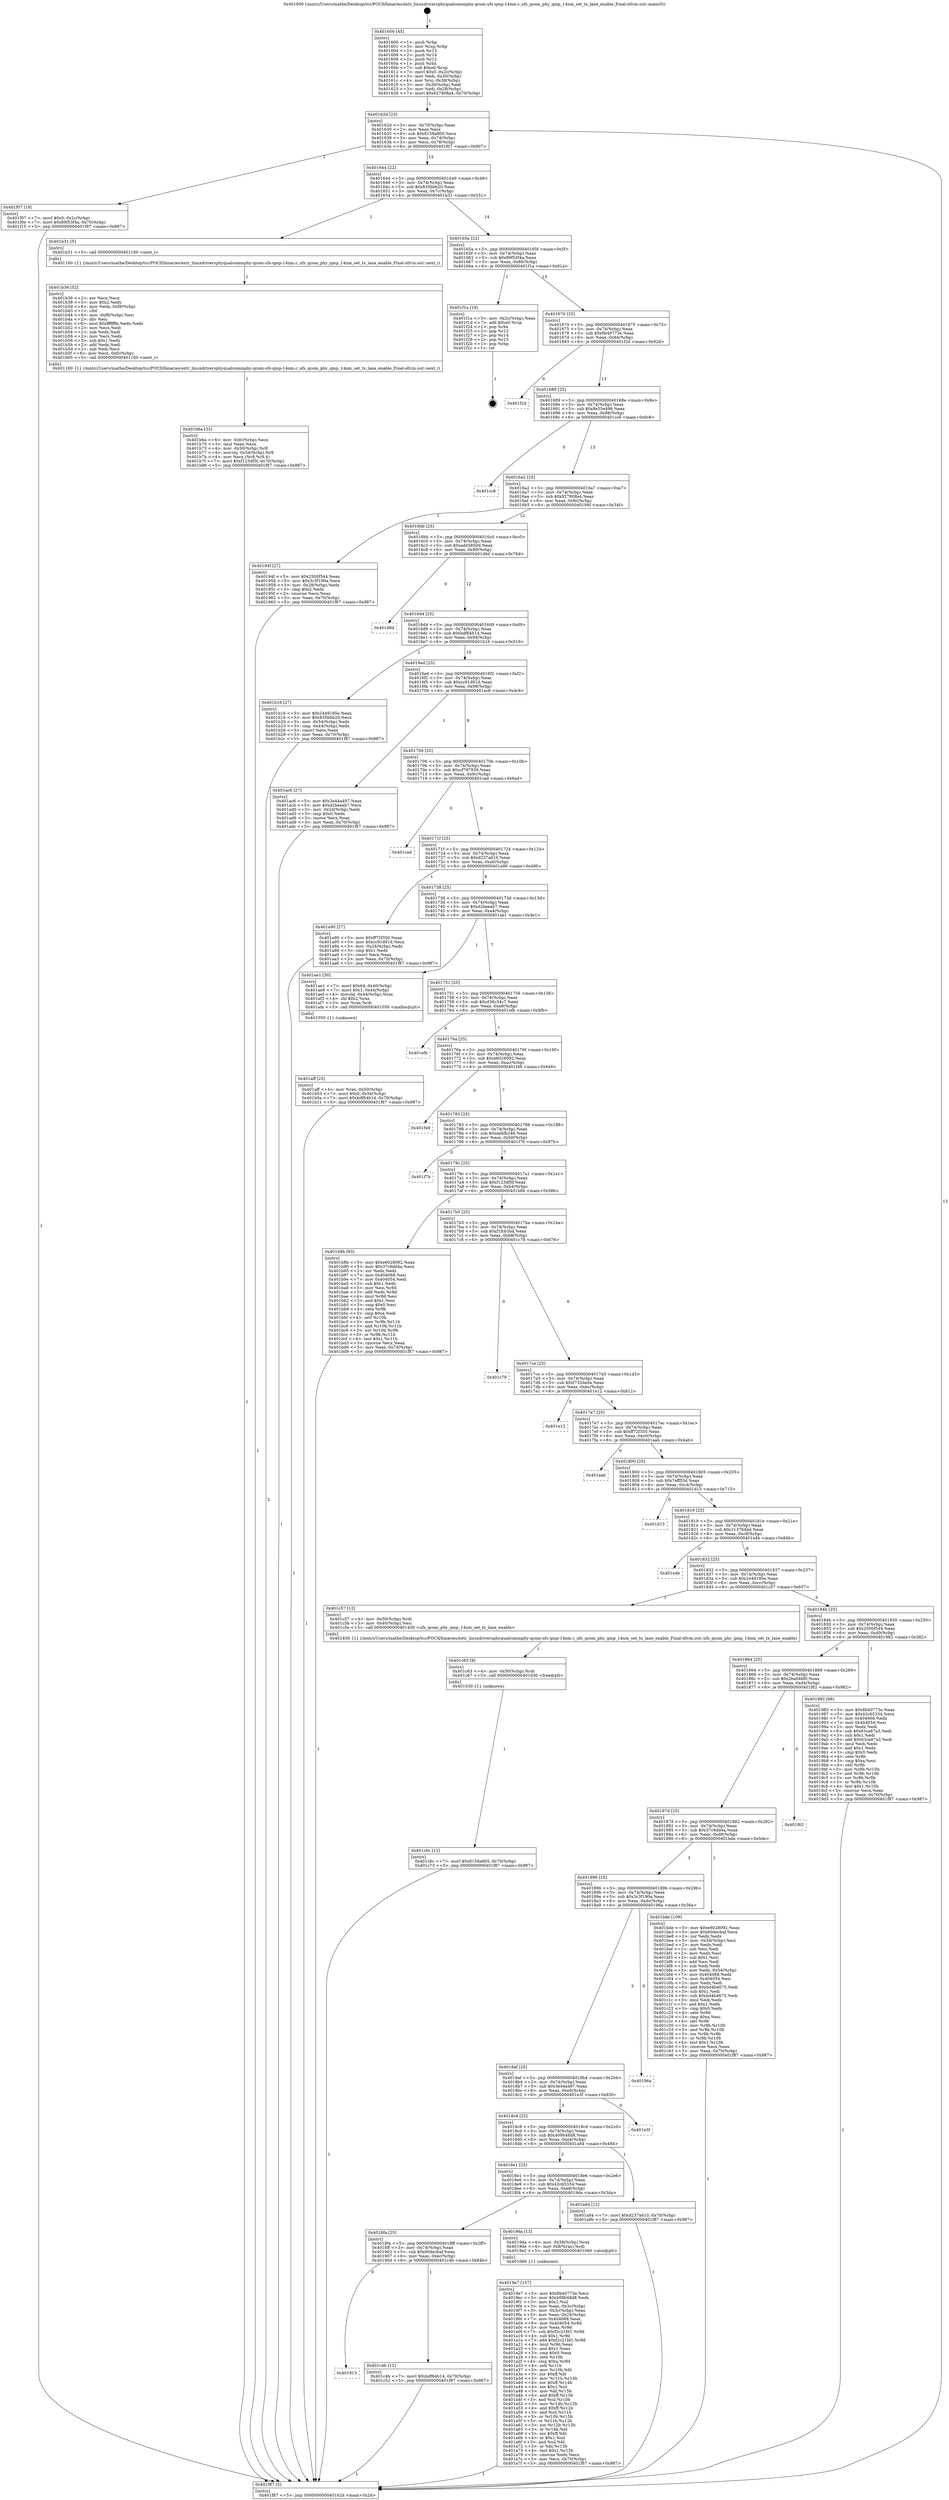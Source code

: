 digraph "0x401600" {
  label = "0x401600 (/mnt/c/Users/mathe/Desktop/tcc/POCII/binaries/extr_linuxdriversphyqualcommphy-qcom-ufs-qmp-14nm.c_ufs_qcom_phy_qmp_14nm_set_tx_lane_enable_Final-ollvm.out::main(0))"
  labelloc = "t"
  node[shape=record]

  Entry [label="",width=0.3,height=0.3,shape=circle,fillcolor=black,style=filled]
  "0x40162d" [label="{
     0x40162d [23]\l
     | [instrs]\l
     &nbsp;&nbsp;0x40162d \<+3\>: mov -0x70(%rbp),%eax\l
     &nbsp;&nbsp;0x401630 \<+2\>: mov %eax,%ecx\l
     &nbsp;&nbsp;0x401632 \<+6\>: sub $0x8158a805,%ecx\l
     &nbsp;&nbsp;0x401638 \<+3\>: mov %eax,-0x74(%rbp)\l
     &nbsp;&nbsp;0x40163b \<+3\>: mov %ecx,-0x78(%rbp)\l
     &nbsp;&nbsp;0x40163e \<+6\>: je 0000000000401f07 \<main+0x907\>\l
  }"]
  "0x401f07" [label="{
     0x401f07 [19]\l
     | [instrs]\l
     &nbsp;&nbsp;0x401f07 \<+7\>: movl $0x0,-0x2c(%rbp)\l
     &nbsp;&nbsp;0x401f0e \<+7\>: movl $0x89f53f4a,-0x70(%rbp)\l
     &nbsp;&nbsp;0x401f15 \<+5\>: jmp 0000000000401f87 \<main+0x987\>\l
  }"]
  "0x401644" [label="{
     0x401644 [22]\l
     | [instrs]\l
     &nbsp;&nbsp;0x401644 \<+5\>: jmp 0000000000401649 \<main+0x49\>\l
     &nbsp;&nbsp;0x401649 \<+3\>: mov -0x74(%rbp),%eax\l
     &nbsp;&nbsp;0x40164c \<+5\>: sub $0x835bbb20,%eax\l
     &nbsp;&nbsp;0x401651 \<+3\>: mov %eax,-0x7c(%rbp)\l
     &nbsp;&nbsp;0x401654 \<+6\>: je 0000000000401b31 \<main+0x531\>\l
  }"]
  Exit [label="",width=0.3,height=0.3,shape=circle,fillcolor=black,style=filled,peripheries=2]
  "0x401b31" [label="{
     0x401b31 [5]\l
     | [instrs]\l
     &nbsp;&nbsp;0x401b31 \<+5\>: call 0000000000401160 \<next_i\>\l
     | [calls]\l
     &nbsp;&nbsp;0x401160 \{1\} (/mnt/c/Users/mathe/Desktop/tcc/POCII/binaries/extr_linuxdriversphyqualcommphy-qcom-ufs-qmp-14nm.c_ufs_qcom_phy_qmp_14nm_set_tx_lane_enable_Final-ollvm.out::next_i)\l
  }"]
  "0x40165a" [label="{
     0x40165a [22]\l
     | [instrs]\l
     &nbsp;&nbsp;0x40165a \<+5\>: jmp 000000000040165f \<main+0x5f\>\l
     &nbsp;&nbsp;0x40165f \<+3\>: mov -0x74(%rbp),%eax\l
     &nbsp;&nbsp;0x401662 \<+5\>: sub $0x89f53f4a,%eax\l
     &nbsp;&nbsp;0x401667 \<+3\>: mov %eax,-0x80(%rbp)\l
     &nbsp;&nbsp;0x40166a \<+6\>: je 0000000000401f1a \<main+0x91a\>\l
  }"]
  "0x401c6c" [label="{
     0x401c6c [12]\l
     | [instrs]\l
     &nbsp;&nbsp;0x401c6c \<+7\>: movl $0x8158a805,-0x70(%rbp)\l
     &nbsp;&nbsp;0x401c73 \<+5\>: jmp 0000000000401f87 \<main+0x987\>\l
  }"]
  "0x401f1a" [label="{
     0x401f1a [19]\l
     | [instrs]\l
     &nbsp;&nbsp;0x401f1a \<+3\>: mov -0x2c(%rbp),%eax\l
     &nbsp;&nbsp;0x401f1d \<+7\>: add $0xe0,%rsp\l
     &nbsp;&nbsp;0x401f24 \<+1\>: pop %rbx\l
     &nbsp;&nbsp;0x401f25 \<+2\>: pop %r12\l
     &nbsp;&nbsp;0x401f27 \<+2\>: pop %r14\l
     &nbsp;&nbsp;0x401f29 \<+2\>: pop %r15\l
     &nbsp;&nbsp;0x401f2b \<+1\>: pop %rbp\l
     &nbsp;&nbsp;0x401f2c \<+1\>: ret\l
  }"]
  "0x401670" [label="{
     0x401670 [25]\l
     | [instrs]\l
     &nbsp;&nbsp;0x401670 \<+5\>: jmp 0000000000401675 \<main+0x75\>\l
     &nbsp;&nbsp;0x401675 \<+3\>: mov -0x74(%rbp),%eax\l
     &nbsp;&nbsp;0x401678 \<+5\>: sub $0x8b40773e,%eax\l
     &nbsp;&nbsp;0x40167d \<+6\>: mov %eax,-0x84(%rbp)\l
     &nbsp;&nbsp;0x401683 \<+6\>: je 0000000000401f2d \<main+0x92d\>\l
  }"]
  "0x401c63" [label="{
     0x401c63 [9]\l
     | [instrs]\l
     &nbsp;&nbsp;0x401c63 \<+4\>: mov -0x50(%rbp),%rdi\l
     &nbsp;&nbsp;0x401c67 \<+5\>: call 0000000000401030 \<free@plt\>\l
     | [calls]\l
     &nbsp;&nbsp;0x401030 \{1\} (unknown)\l
  }"]
  "0x401f2d" [label="{
     0x401f2d\l
  }", style=dashed]
  "0x401689" [label="{
     0x401689 [25]\l
     | [instrs]\l
     &nbsp;&nbsp;0x401689 \<+5\>: jmp 000000000040168e \<main+0x8e\>\l
     &nbsp;&nbsp;0x40168e \<+3\>: mov -0x74(%rbp),%eax\l
     &nbsp;&nbsp;0x401691 \<+5\>: sub $0x8e55e496,%eax\l
     &nbsp;&nbsp;0x401696 \<+6\>: mov %eax,-0x88(%rbp)\l
     &nbsp;&nbsp;0x40169c \<+6\>: je 0000000000401cc8 \<main+0x6c8\>\l
  }"]
  "0x401913" [label="{
     0x401913\l
  }", style=dashed]
  "0x401cc8" [label="{
     0x401cc8\l
  }", style=dashed]
  "0x4016a2" [label="{
     0x4016a2 [25]\l
     | [instrs]\l
     &nbsp;&nbsp;0x4016a2 \<+5\>: jmp 00000000004016a7 \<main+0xa7\>\l
     &nbsp;&nbsp;0x4016a7 \<+3\>: mov -0x74(%rbp),%eax\l
     &nbsp;&nbsp;0x4016aa \<+5\>: sub $0x927808a4,%eax\l
     &nbsp;&nbsp;0x4016af \<+6\>: mov %eax,-0x8c(%rbp)\l
     &nbsp;&nbsp;0x4016b5 \<+6\>: je 000000000040194f \<main+0x34f\>\l
  }"]
  "0x401c4b" [label="{
     0x401c4b [12]\l
     | [instrs]\l
     &nbsp;&nbsp;0x401c4b \<+7\>: movl $0xbdf64b14,-0x70(%rbp)\l
     &nbsp;&nbsp;0x401c52 \<+5\>: jmp 0000000000401f87 \<main+0x987\>\l
  }"]
  "0x40194f" [label="{
     0x40194f [27]\l
     | [instrs]\l
     &nbsp;&nbsp;0x40194f \<+5\>: mov $0x2500f544,%eax\l
     &nbsp;&nbsp;0x401954 \<+5\>: mov $0x3c3f190a,%ecx\l
     &nbsp;&nbsp;0x401959 \<+3\>: mov -0x28(%rbp),%edx\l
     &nbsp;&nbsp;0x40195c \<+3\>: cmp $0x2,%edx\l
     &nbsp;&nbsp;0x40195f \<+3\>: cmovne %ecx,%eax\l
     &nbsp;&nbsp;0x401962 \<+3\>: mov %eax,-0x70(%rbp)\l
     &nbsp;&nbsp;0x401965 \<+5\>: jmp 0000000000401f87 \<main+0x987\>\l
  }"]
  "0x4016bb" [label="{
     0x4016bb [25]\l
     | [instrs]\l
     &nbsp;&nbsp;0x4016bb \<+5\>: jmp 00000000004016c0 \<main+0xc0\>\l
     &nbsp;&nbsp;0x4016c0 \<+3\>: mov -0x74(%rbp),%eax\l
     &nbsp;&nbsp;0x4016c3 \<+5\>: sub $0xad45850d,%eax\l
     &nbsp;&nbsp;0x4016c8 \<+6\>: mov %eax,-0x90(%rbp)\l
     &nbsp;&nbsp;0x4016ce \<+6\>: je 0000000000401d6d \<main+0x76d\>\l
  }"]
  "0x401f87" [label="{
     0x401f87 [5]\l
     | [instrs]\l
     &nbsp;&nbsp;0x401f87 \<+5\>: jmp 000000000040162d \<main+0x2d\>\l
  }"]
  "0x401600" [label="{
     0x401600 [45]\l
     | [instrs]\l
     &nbsp;&nbsp;0x401600 \<+1\>: push %rbp\l
     &nbsp;&nbsp;0x401601 \<+3\>: mov %rsp,%rbp\l
     &nbsp;&nbsp;0x401604 \<+2\>: push %r15\l
     &nbsp;&nbsp;0x401606 \<+2\>: push %r14\l
     &nbsp;&nbsp;0x401608 \<+2\>: push %r12\l
     &nbsp;&nbsp;0x40160a \<+1\>: push %rbx\l
     &nbsp;&nbsp;0x40160b \<+7\>: sub $0xe0,%rsp\l
     &nbsp;&nbsp;0x401612 \<+7\>: movl $0x0,-0x2c(%rbp)\l
     &nbsp;&nbsp;0x401619 \<+3\>: mov %edi,-0x30(%rbp)\l
     &nbsp;&nbsp;0x40161c \<+4\>: mov %rsi,-0x38(%rbp)\l
     &nbsp;&nbsp;0x401620 \<+3\>: mov -0x30(%rbp),%edi\l
     &nbsp;&nbsp;0x401623 \<+3\>: mov %edi,-0x28(%rbp)\l
     &nbsp;&nbsp;0x401626 \<+7\>: movl $0x927808a4,-0x70(%rbp)\l
  }"]
  "0x401b6a" [label="{
     0x401b6a [33]\l
     | [instrs]\l
     &nbsp;&nbsp;0x401b6a \<+6\>: mov -0xfc(%rbp),%ecx\l
     &nbsp;&nbsp;0x401b70 \<+3\>: imul %eax,%ecx\l
     &nbsp;&nbsp;0x401b73 \<+4\>: mov -0x50(%rbp),%r8\l
     &nbsp;&nbsp;0x401b77 \<+4\>: movslq -0x54(%rbp),%r9\l
     &nbsp;&nbsp;0x401b7b \<+4\>: mov %ecx,(%r8,%r9,4)\l
     &nbsp;&nbsp;0x401b7f \<+7\>: movl $0xf123df5f,-0x70(%rbp)\l
     &nbsp;&nbsp;0x401b86 \<+5\>: jmp 0000000000401f87 \<main+0x987\>\l
  }"]
  "0x401d6d" [label="{
     0x401d6d\l
  }", style=dashed]
  "0x4016d4" [label="{
     0x4016d4 [25]\l
     | [instrs]\l
     &nbsp;&nbsp;0x4016d4 \<+5\>: jmp 00000000004016d9 \<main+0xd9\>\l
     &nbsp;&nbsp;0x4016d9 \<+3\>: mov -0x74(%rbp),%eax\l
     &nbsp;&nbsp;0x4016dc \<+5\>: sub $0xbdf64b14,%eax\l
     &nbsp;&nbsp;0x4016e1 \<+6\>: mov %eax,-0x94(%rbp)\l
     &nbsp;&nbsp;0x4016e7 \<+6\>: je 0000000000401b16 \<main+0x516\>\l
  }"]
  "0x401b36" [label="{
     0x401b36 [52]\l
     | [instrs]\l
     &nbsp;&nbsp;0x401b36 \<+2\>: xor %ecx,%ecx\l
     &nbsp;&nbsp;0x401b38 \<+5\>: mov $0x2,%edx\l
     &nbsp;&nbsp;0x401b3d \<+6\>: mov %edx,-0xf8(%rbp)\l
     &nbsp;&nbsp;0x401b43 \<+1\>: cltd\l
     &nbsp;&nbsp;0x401b44 \<+6\>: mov -0xf8(%rbp),%esi\l
     &nbsp;&nbsp;0x401b4a \<+2\>: idiv %esi\l
     &nbsp;&nbsp;0x401b4c \<+6\>: imul $0xfffffffe,%edx,%edx\l
     &nbsp;&nbsp;0x401b52 \<+2\>: mov %ecx,%edi\l
     &nbsp;&nbsp;0x401b54 \<+2\>: sub %edx,%edi\l
     &nbsp;&nbsp;0x401b56 \<+2\>: mov %ecx,%edx\l
     &nbsp;&nbsp;0x401b58 \<+3\>: sub $0x1,%edx\l
     &nbsp;&nbsp;0x401b5b \<+2\>: add %edx,%edi\l
     &nbsp;&nbsp;0x401b5d \<+2\>: sub %edi,%ecx\l
     &nbsp;&nbsp;0x401b5f \<+6\>: mov %ecx,-0xfc(%rbp)\l
     &nbsp;&nbsp;0x401b65 \<+5\>: call 0000000000401160 \<next_i\>\l
     | [calls]\l
     &nbsp;&nbsp;0x401160 \{1\} (/mnt/c/Users/mathe/Desktop/tcc/POCII/binaries/extr_linuxdriversphyqualcommphy-qcom-ufs-qmp-14nm.c_ufs_qcom_phy_qmp_14nm_set_tx_lane_enable_Final-ollvm.out::next_i)\l
  }"]
  "0x401b16" [label="{
     0x401b16 [27]\l
     | [instrs]\l
     &nbsp;&nbsp;0x401b16 \<+5\>: mov $0x2449195e,%eax\l
     &nbsp;&nbsp;0x401b1b \<+5\>: mov $0x835bbb20,%ecx\l
     &nbsp;&nbsp;0x401b20 \<+3\>: mov -0x54(%rbp),%edx\l
     &nbsp;&nbsp;0x401b23 \<+3\>: cmp -0x44(%rbp),%edx\l
     &nbsp;&nbsp;0x401b26 \<+3\>: cmovl %ecx,%eax\l
     &nbsp;&nbsp;0x401b29 \<+3\>: mov %eax,-0x70(%rbp)\l
     &nbsp;&nbsp;0x401b2c \<+5\>: jmp 0000000000401f87 \<main+0x987\>\l
  }"]
  "0x4016ed" [label="{
     0x4016ed [25]\l
     | [instrs]\l
     &nbsp;&nbsp;0x4016ed \<+5\>: jmp 00000000004016f2 \<main+0xf2\>\l
     &nbsp;&nbsp;0x4016f2 \<+3\>: mov -0x74(%rbp),%eax\l
     &nbsp;&nbsp;0x4016f5 \<+5\>: sub $0xcc91d91d,%eax\l
     &nbsp;&nbsp;0x4016fa \<+6\>: mov %eax,-0x98(%rbp)\l
     &nbsp;&nbsp;0x401700 \<+6\>: je 0000000000401ac6 \<main+0x4c6\>\l
  }"]
  "0x401aff" [label="{
     0x401aff [23]\l
     | [instrs]\l
     &nbsp;&nbsp;0x401aff \<+4\>: mov %rax,-0x50(%rbp)\l
     &nbsp;&nbsp;0x401b03 \<+7\>: movl $0x0,-0x54(%rbp)\l
     &nbsp;&nbsp;0x401b0a \<+7\>: movl $0xbdf64b14,-0x70(%rbp)\l
     &nbsp;&nbsp;0x401b11 \<+5\>: jmp 0000000000401f87 \<main+0x987\>\l
  }"]
  "0x401ac6" [label="{
     0x401ac6 [27]\l
     | [instrs]\l
     &nbsp;&nbsp;0x401ac6 \<+5\>: mov $0x3e44a497,%eax\l
     &nbsp;&nbsp;0x401acb \<+5\>: mov $0xd2beeab7,%ecx\l
     &nbsp;&nbsp;0x401ad0 \<+3\>: mov -0x24(%rbp),%edx\l
     &nbsp;&nbsp;0x401ad3 \<+3\>: cmp $0x0,%edx\l
     &nbsp;&nbsp;0x401ad6 \<+3\>: cmove %ecx,%eax\l
     &nbsp;&nbsp;0x401ad9 \<+3\>: mov %eax,-0x70(%rbp)\l
     &nbsp;&nbsp;0x401adc \<+5\>: jmp 0000000000401f87 \<main+0x987\>\l
  }"]
  "0x401706" [label="{
     0x401706 [25]\l
     | [instrs]\l
     &nbsp;&nbsp;0x401706 \<+5\>: jmp 000000000040170b \<main+0x10b\>\l
     &nbsp;&nbsp;0x40170b \<+3\>: mov -0x74(%rbp),%eax\l
     &nbsp;&nbsp;0x40170e \<+5\>: sub $0xcf787930,%eax\l
     &nbsp;&nbsp;0x401713 \<+6\>: mov %eax,-0x9c(%rbp)\l
     &nbsp;&nbsp;0x401719 \<+6\>: je 0000000000401cad \<main+0x6ad\>\l
  }"]
  "0x4019e7" [label="{
     0x4019e7 [157]\l
     | [instrs]\l
     &nbsp;&nbsp;0x4019e7 \<+5\>: mov $0x8b40773e,%ecx\l
     &nbsp;&nbsp;0x4019ec \<+5\>: mov $0x409b48d8,%edx\l
     &nbsp;&nbsp;0x4019f1 \<+3\>: mov $0x1,%sil\l
     &nbsp;&nbsp;0x4019f4 \<+3\>: mov %eax,-0x3c(%rbp)\l
     &nbsp;&nbsp;0x4019f7 \<+3\>: mov -0x3c(%rbp),%eax\l
     &nbsp;&nbsp;0x4019fa \<+3\>: mov %eax,-0x24(%rbp)\l
     &nbsp;&nbsp;0x4019fd \<+7\>: mov 0x404068,%eax\l
     &nbsp;&nbsp;0x401a04 \<+8\>: mov 0x404054,%r8d\l
     &nbsp;&nbsp;0x401a0c \<+3\>: mov %eax,%r9d\l
     &nbsp;&nbsp;0x401a0f \<+7\>: sub $0xf2c21fd1,%r9d\l
     &nbsp;&nbsp;0x401a16 \<+4\>: sub $0x1,%r9d\l
     &nbsp;&nbsp;0x401a1a \<+7\>: add $0xf2c21fd1,%r9d\l
     &nbsp;&nbsp;0x401a21 \<+4\>: imul %r9d,%eax\l
     &nbsp;&nbsp;0x401a25 \<+3\>: and $0x1,%eax\l
     &nbsp;&nbsp;0x401a28 \<+3\>: cmp $0x0,%eax\l
     &nbsp;&nbsp;0x401a2b \<+4\>: sete %r10b\l
     &nbsp;&nbsp;0x401a2f \<+4\>: cmp $0xa,%r8d\l
     &nbsp;&nbsp;0x401a33 \<+4\>: setl %r11b\l
     &nbsp;&nbsp;0x401a37 \<+3\>: mov %r10b,%bl\l
     &nbsp;&nbsp;0x401a3a \<+3\>: xor $0xff,%bl\l
     &nbsp;&nbsp;0x401a3d \<+3\>: mov %r11b,%r14b\l
     &nbsp;&nbsp;0x401a40 \<+4\>: xor $0xff,%r14b\l
     &nbsp;&nbsp;0x401a44 \<+4\>: xor $0x1,%sil\l
     &nbsp;&nbsp;0x401a48 \<+3\>: mov %bl,%r15b\l
     &nbsp;&nbsp;0x401a4b \<+4\>: and $0xff,%r15b\l
     &nbsp;&nbsp;0x401a4f \<+3\>: and %sil,%r10b\l
     &nbsp;&nbsp;0x401a52 \<+3\>: mov %r14b,%r12b\l
     &nbsp;&nbsp;0x401a55 \<+4\>: and $0xff,%r12b\l
     &nbsp;&nbsp;0x401a59 \<+3\>: and %sil,%r11b\l
     &nbsp;&nbsp;0x401a5c \<+3\>: or %r10b,%r15b\l
     &nbsp;&nbsp;0x401a5f \<+3\>: or %r11b,%r12b\l
     &nbsp;&nbsp;0x401a62 \<+3\>: xor %r12b,%r15b\l
     &nbsp;&nbsp;0x401a65 \<+3\>: or %r14b,%bl\l
     &nbsp;&nbsp;0x401a68 \<+3\>: xor $0xff,%bl\l
     &nbsp;&nbsp;0x401a6b \<+4\>: or $0x1,%sil\l
     &nbsp;&nbsp;0x401a6f \<+3\>: and %sil,%bl\l
     &nbsp;&nbsp;0x401a72 \<+3\>: or %bl,%r15b\l
     &nbsp;&nbsp;0x401a75 \<+4\>: test $0x1,%r15b\l
     &nbsp;&nbsp;0x401a79 \<+3\>: cmovne %edx,%ecx\l
     &nbsp;&nbsp;0x401a7c \<+3\>: mov %ecx,-0x70(%rbp)\l
     &nbsp;&nbsp;0x401a7f \<+5\>: jmp 0000000000401f87 \<main+0x987\>\l
  }"]
  "0x401cad" [label="{
     0x401cad\l
  }", style=dashed]
  "0x40171f" [label="{
     0x40171f [25]\l
     | [instrs]\l
     &nbsp;&nbsp;0x40171f \<+5\>: jmp 0000000000401724 \<main+0x124\>\l
     &nbsp;&nbsp;0x401724 \<+3\>: mov -0x74(%rbp),%eax\l
     &nbsp;&nbsp;0x401727 \<+5\>: sub $0xd237a610,%eax\l
     &nbsp;&nbsp;0x40172c \<+6\>: mov %eax,-0xa0(%rbp)\l
     &nbsp;&nbsp;0x401732 \<+6\>: je 0000000000401a90 \<main+0x490\>\l
  }"]
  "0x4018fa" [label="{
     0x4018fa [25]\l
     | [instrs]\l
     &nbsp;&nbsp;0x4018fa \<+5\>: jmp 00000000004018ff \<main+0x2ff\>\l
     &nbsp;&nbsp;0x4018ff \<+3\>: mov -0x74(%rbp),%eax\l
     &nbsp;&nbsp;0x401902 \<+5\>: sub $0x60decbaf,%eax\l
     &nbsp;&nbsp;0x401907 \<+6\>: mov %eax,-0xec(%rbp)\l
     &nbsp;&nbsp;0x40190d \<+6\>: je 0000000000401c4b \<main+0x64b\>\l
  }"]
  "0x401a90" [label="{
     0x401a90 [27]\l
     | [instrs]\l
     &nbsp;&nbsp;0x401a90 \<+5\>: mov $0xff72f350,%eax\l
     &nbsp;&nbsp;0x401a95 \<+5\>: mov $0xcc91d91d,%ecx\l
     &nbsp;&nbsp;0x401a9a \<+3\>: mov -0x24(%rbp),%edx\l
     &nbsp;&nbsp;0x401a9d \<+3\>: cmp $0x1,%edx\l
     &nbsp;&nbsp;0x401aa0 \<+3\>: cmovl %ecx,%eax\l
     &nbsp;&nbsp;0x401aa3 \<+3\>: mov %eax,-0x70(%rbp)\l
     &nbsp;&nbsp;0x401aa6 \<+5\>: jmp 0000000000401f87 \<main+0x987\>\l
  }"]
  "0x401738" [label="{
     0x401738 [25]\l
     | [instrs]\l
     &nbsp;&nbsp;0x401738 \<+5\>: jmp 000000000040173d \<main+0x13d\>\l
     &nbsp;&nbsp;0x40173d \<+3\>: mov -0x74(%rbp),%eax\l
     &nbsp;&nbsp;0x401740 \<+5\>: sub $0xd2beeab7,%eax\l
     &nbsp;&nbsp;0x401745 \<+6\>: mov %eax,-0xa4(%rbp)\l
     &nbsp;&nbsp;0x40174b \<+6\>: je 0000000000401ae1 \<main+0x4e1\>\l
  }"]
  "0x4019da" [label="{
     0x4019da [13]\l
     | [instrs]\l
     &nbsp;&nbsp;0x4019da \<+4\>: mov -0x38(%rbp),%rax\l
     &nbsp;&nbsp;0x4019de \<+4\>: mov 0x8(%rax),%rdi\l
     &nbsp;&nbsp;0x4019e2 \<+5\>: call 0000000000401060 \<atoi@plt\>\l
     | [calls]\l
     &nbsp;&nbsp;0x401060 \{1\} (unknown)\l
  }"]
  "0x401ae1" [label="{
     0x401ae1 [30]\l
     | [instrs]\l
     &nbsp;&nbsp;0x401ae1 \<+7\>: movl $0x64,-0x40(%rbp)\l
     &nbsp;&nbsp;0x401ae8 \<+7\>: movl $0x1,-0x44(%rbp)\l
     &nbsp;&nbsp;0x401aef \<+4\>: movslq -0x44(%rbp),%rax\l
     &nbsp;&nbsp;0x401af3 \<+4\>: shl $0x2,%rax\l
     &nbsp;&nbsp;0x401af7 \<+3\>: mov %rax,%rdi\l
     &nbsp;&nbsp;0x401afa \<+5\>: call 0000000000401050 \<malloc@plt\>\l
     | [calls]\l
     &nbsp;&nbsp;0x401050 \{1\} (unknown)\l
  }"]
  "0x401751" [label="{
     0x401751 [25]\l
     | [instrs]\l
     &nbsp;&nbsp;0x401751 \<+5\>: jmp 0000000000401756 \<main+0x156\>\l
     &nbsp;&nbsp;0x401756 \<+3\>: mov -0x74(%rbp),%eax\l
     &nbsp;&nbsp;0x401759 \<+5\>: sub $0xd36c34c7,%eax\l
     &nbsp;&nbsp;0x40175e \<+6\>: mov %eax,-0xa8(%rbp)\l
     &nbsp;&nbsp;0x401764 \<+6\>: je 0000000000401efb \<main+0x8fb\>\l
  }"]
  "0x4018e1" [label="{
     0x4018e1 [25]\l
     | [instrs]\l
     &nbsp;&nbsp;0x4018e1 \<+5\>: jmp 00000000004018e6 \<main+0x2e6\>\l
     &nbsp;&nbsp;0x4018e6 \<+3\>: mov -0x74(%rbp),%eax\l
     &nbsp;&nbsp;0x4018e9 \<+5\>: sub $0x42c65334,%eax\l
     &nbsp;&nbsp;0x4018ee \<+6\>: mov %eax,-0xe8(%rbp)\l
     &nbsp;&nbsp;0x4018f4 \<+6\>: je 00000000004019da \<main+0x3da\>\l
  }"]
  "0x401efb" [label="{
     0x401efb\l
  }", style=dashed]
  "0x40176a" [label="{
     0x40176a [25]\l
     | [instrs]\l
     &nbsp;&nbsp;0x40176a \<+5\>: jmp 000000000040176f \<main+0x16f\>\l
     &nbsp;&nbsp;0x40176f \<+3\>: mov -0x74(%rbp),%eax\l
     &nbsp;&nbsp;0x401772 \<+5\>: sub $0xe6028092,%eax\l
     &nbsp;&nbsp;0x401777 \<+6\>: mov %eax,-0xac(%rbp)\l
     &nbsp;&nbsp;0x40177d \<+6\>: je 0000000000401f49 \<main+0x949\>\l
  }"]
  "0x401a84" [label="{
     0x401a84 [12]\l
     | [instrs]\l
     &nbsp;&nbsp;0x401a84 \<+7\>: movl $0xd237a610,-0x70(%rbp)\l
     &nbsp;&nbsp;0x401a8b \<+5\>: jmp 0000000000401f87 \<main+0x987\>\l
  }"]
  "0x401f49" [label="{
     0x401f49\l
  }", style=dashed]
  "0x401783" [label="{
     0x401783 [25]\l
     | [instrs]\l
     &nbsp;&nbsp;0x401783 \<+5\>: jmp 0000000000401788 \<main+0x188\>\l
     &nbsp;&nbsp;0x401788 \<+3\>: mov -0x74(%rbp),%eax\l
     &nbsp;&nbsp;0x40178b \<+5\>: sub $0xea6fb246,%eax\l
     &nbsp;&nbsp;0x401790 \<+6\>: mov %eax,-0xb0(%rbp)\l
     &nbsp;&nbsp;0x401796 \<+6\>: je 0000000000401f7b \<main+0x97b\>\l
  }"]
  "0x4018c8" [label="{
     0x4018c8 [25]\l
     | [instrs]\l
     &nbsp;&nbsp;0x4018c8 \<+5\>: jmp 00000000004018cd \<main+0x2cd\>\l
     &nbsp;&nbsp;0x4018cd \<+3\>: mov -0x74(%rbp),%eax\l
     &nbsp;&nbsp;0x4018d0 \<+5\>: sub $0x409b48d8,%eax\l
     &nbsp;&nbsp;0x4018d5 \<+6\>: mov %eax,-0xe4(%rbp)\l
     &nbsp;&nbsp;0x4018db \<+6\>: je 0000000000401a84 \<main+0x484\>\l
  }"]
  "0x401f7b" [label="{
     0x401f7b\l
  }", style=dashed]
  "0x40179c" [label="{
     0x40179c [25]\l
     | [instrs]\l
     &nbsp;&nbsp;0x40179c \<+5\>: jmp 00000000004017a1 \<main+0x1a1\>\l
     &nbsp;&nbsp;0x4017a1 \<+3\>: mov -0x74(%rbp),%eax\l
     &nbsp;&nbsp;0x4017a4 \<+5\>: sub $0xf123df5f,%eax\l
     &nbsp;&nbsp;0x4017a9 \<+6\>: mov %eax,-0xb4(%rbp)\l
     &nbsp;&nbsp;0x4017af \<+6\>: je 0000000000401b8b \<main+0x58b\>\l
  }"]
  "0x401e3f" [label="{
     0x401e3f\l
  }", style=dashed]
  "0x401b8b" [label="{
     0x401b8b [83]\l
     | [instrs]\l
     &nbsp;&nbsp;0x401b8b \<+5\>: mov $0xe6028092,%eax\l
     &nbsp;&nbsp;0x401b90 \<+5\>: mov $0x37c9dd4a,%ecx\l
     &nbsp;&nbsp;0x401b95 \<+2\>: xor %edx,%edx\l
     &nbsp;&nbsp;0x401b97 \<+7\>: mov 0x404068,%esi\l
     &nbsp;&nbsp;0x401b9e \<+7\>: mov 0x404054,%edi\l
     &nbsp;&nbsp;0x401ba5 \<+3\>: sub $0x1,%edx\l
     &nbsp;&nbsp;0x401ba8 \<+3\>: mov %esi,%r8d\l
     &nbsp;&nbsp;0x401bab \<+3\>: add %edx,%r8d\l
     &nbsp;&nbsp;0x401bae \<+4\>: imul %r8d,%esi\l
     &nbsp;&nbsp;0x401bb2 \<+3\>: and $0x1,%esi\l
     &nbsp;&nbsp;0x401bb5 \<+3\>: cmp $0x0,%esi\l
     &nbsp;&nbsp;0x401bb8 \<+4\>: sete %r9b\l
     &nbsp;&nbsp;0x401bbc \<+3\>: cmp $0xa,%edi\l
     &nbsp;&nbsp;0x401bbf \<+4\>: setl %r10b\l
     &nbsp;&nbsp;0x401bc3 \<+3\>: mov %r9b,%r11b\l
     &nbsp;&nbsp;0x401bc6 \<+3\>: and %r10b,%r11b\l
     &nbsp;&nbsp;0x401bc9 \<+3\>: xor %r10b,%r9b\l
     &nbsp;&nbsp;0x401bcc \<+3\>: or %r9b,%r11b\l
     &nbsp;&nbsp;0x401bcf \<+4\>: test $0x1,%r11b\l
     &nbsp;&nbsp;0x401bd3 \<+3\>: cmovne %ecx,%eax\l
     &nbsp;&nbsp;0x401bd6 \<+3\>: mov %eax,-0x70(%rbp)\l
     &nbsp;&nbsp;0x401bd9 \<+5\>: jmp 0000000000401f87 \<main+0x987\>\l
  }"]
  "0x4017b5" [label="{
     0x4017b5 [25]\l
     | [instrs]\l
     &nbsp;&nbsp;0x4017b5 \<+5\>: jmp 00000000004017ba \<main+0x1ba\>\l
     &nbsp;&nbsp;0x4017ba \<+3\>: mov -0x74(%rbp),%eax\l
     &nbsp;&nbsp;0x4017bd \<+5\>: sub $0xf1fcb3bd,%eax\l
     &nbsp;&nbsp;0x4017c2 \<+6\>: mov %eax,-0xb8(%rbp)\l
     &nbsp;&nbsp;0x4017c8 \<+6\>: je 0000000000401c78 \<main+0x678\>\l
  }"]
  "0x4018af" [label="{
     0x4018af [25]\l
     | [instrs]\l
     &nbsp;&nbsp;0x4018af \<+5\>: jmp 00000000004018b4 \<main+0x2b4\>\l
     &nbsp;&nbsp;0x4018b4 \<+3\>: mov -0x74(%rbp),%eax\l
     &nbsp;&nbsp;0x4018b7 \<+5\>: sub $0x3e44a497,%eax\l
     &nbsp;&nbsp;0x4018bc \<+6\>: mov %eax,-0xe0(%rbp)\l
     &nbsp;&nbsp;0x4018c2 \<+6\>: je 0000000000401e3f \<main+0x83f\>\l
  }"]
  "0x401c78" [label="{
     0x401c78\l
  }", style=dashed]
  "0x4017ce" [label="{
     0x4017ce [25]\l
     | [instrs]\l
     &nbsp;&nbsp;0x4017ce \<+5\>: jmp 00000000004017d3 \<main+0x1d3\>\l
     &nbsp;&nbsp;0x4017d3 \<+3\>: mov -0x74(%rbp),%eax\l
     &nbsp;&nbsp;0x4017d6 \<+5\>: sub $0xf732da0a,%eax\l
     &nbsp;&nbsp;0x4017db \<+6\>: mov %eax,-0xbc(%rbp)\l
     &nbsp;&nbsp;0x4017e1 \<+6\>: je 0000000000401e12 \<main+0x812\>\l
  }"]
  "0x40196a" [label="{
     0x40196a\l
  }", style=dashed]
  "0x401e12" [label="{
     0x401e12\l
  }", style=dashed]
  "0x4017e7" [label="{
     0x4017e7 [25]\l
     | [instrs]\l
     &nbsp;&nbsp;0x4017e7 \<+5\>: jmp 00000000004017ec \<main+0x1ec\>\l
     &nbsp;&nbsp;0x4017ec \<+3\>: mov -0x74(%rbp),%eax\l
     &nbsp;&nbsp;0x4017ef \<+5\>: sub $0xff72f350,%eax\l
     &nbsp;&nbsp;0x4017f4 \<+6\>: mov %eax,-0xc0(%rbp)\l
     &nbsp;&nbsp;0x4017fa \<+6\>: je 0000000000401aab \<main+0x4ab\>\l
  }"]
  "0x401896" [label="{
     0x401896 [25]\l
     | [instrs]\l
     &nbsp;&nbsp;0x401896 \<+5\>: jmp 000000000040189b \<main+0x29b\>\l
     &nbsp;&nbsp;0x40189b \<+3\>: mov -0x74(%rbp),%eax\l
     &nbsp;&nbsp;0x40189e \<+5\>: sub $0x3c3f190a,%eax\l
     &nbsp;&nbsp;0x4018a3 \<+6\>: mov %eax,-0xdc(%rbp)\l
     &nbsp;&nbsp;0x4018a9 \<+6\>: je 000000000040196a \<main+0x36a\>\l
  }"]
  "0x401aab" [label="{
     0x401aab\l
  }", style=dashed]
  "0x401800" [label="{
     0x401800 [25]\l
     | [instrs]\l
     &nbsp;&nbsp;0x401800 \<+5\>: jmp 0000000000401805 \<main+0x205\>\l
     &nbsp;&nbsp;0x401805 \<+3\>: mov -0x74(%rbp),%eax\l
     &nbsp;&nbsp;0x401808 \<+5\>: sub $0x7eff53d,%eax\l
     &nbsp;&nbsp;0x40180d \<+6\>: mov %eax,-0xc4(%rbp)\l
     &nbsp;&nbsp;0x401813 \<+6\>: je 0000000000401d15 \<main+0x715\>\l
  }"]
  "0x401bde" [label="{
     0x401bde [109]\l
     | [instrs]\l
     &nbsp;&nbsp;0x401bde \<+5\>: mov $0xe6028092,%eax\l
     &nbsp;&nbsp;0x401be3 \<+5\>: mov $0x60decbaf,%ecx\l
     &nbsp;&nbsp;0x401be8 \<+2\>: xor %edx,%edx\l
     &nbsp;&nbsp;0x401bea \<+3\>: mov -0x54(%rbp),%esi\l
     &nbsp;&nbsp;0x401bed \<+2\>: mov %edx,%edi\l
     &nbsp;&nbsp;0x401bef \<+2\>: sub %esi,%edi\l
     &nbsp;&nbsp;0x401bf1 \<+2\>: mov %edx,%esi\l
     &nbsp;&nbsp;0x401bf3 \<+3\>: sub $0x1,%esi\l
     &nbsp;&nbsp;0x401bf6 \<+2\>: add %esi,%edi\l
     &nbsp;&nbsp;0x401bf8 \<+2\>: sub %edi,%edx\l
     &nbsp;&nbsp;0x401bfa \<+3\>: mov %edx,-0x54(%rbp)\l
     &nbsp;&nbsp;0x401bfd \<+7\>: mov 0x404068,%edx\l
     &nbsp;&nbsp;0x401c04 \<+7\>: mov 0x404054,%esi\l
     &nbsp;&nbsp;0x401c0b \<+2\>: mov %edx,%edi\l
     &nbsp;&nbsp;0x401c0d \<+6\>: add $0xbd4b4675,%edi\l
     &nbsp;&nbsp;0x401c13 \<+3\>: sub $0x1,%edi\l
     &nbsp;&nbsp;0x401c16 \<+6\>: sub $0xbd4b4675,%edi\l
     &nbsp;&nbsp;0x401c1c \<+3\>: imul %edi,%edx\l
     &nbsp;&nbsp;0x401c1f \<+3\>: and $0x1,%edx\l
     &nbsp;&nbsp;0x401c22 \<+3\>: cmp $0x0,%edx\l
     &nbsp;&nbsp;0x401c25 \<+4\>: sete %r8b\l
     &nbsp;&nbsp;0x401c29 \<+3\>: cmp $0xa,%esi\l
     &nbsp;&nbsp;0x401c2c \<+4\>: setl %r9b\l
     &nbsp;&nbsp;0x401c30 \<+3\>: mov %r8b,%r10b\l
     &nbsp;&nbsp;0x401c33 \<+3\>: and %r9b,%r10b\l
     &nbsp;&nbsp;0x401c36 \<+3\>: xor %r9b,%r8b\l
     &nbsp;&nbsp;0x401c39 \<+3\>: or %r8b,%r10b\l
     &nbsp;&nbsp;0x401c3c \<+4\>: test $0x1,%r10b\l
     &nbsp;&nbsp;0x401c40 \<+3\>: cmovne %ecx,%eax\l
     &nbsp;&nbsp;0x401c43 \<+3\>: mov %eax,-0x70(%rbp)\l
     &nbsp;&nbsp;0x401c46 \<+5\>: jmp 0000000000401f87 \<main+0x987\>\l
  }"]
  "0x401d15" [label="{
     0x401d15\l
  }", style=dashed]
  "0x401819" [label="{
     0x401819 [25]\l
     | [instrs]\l
     &nbsp;&nbsp;0x401819 \<+5\>: jmp 000000000040181e \<main+0x21e\>\l
     &nbsp;&nbsp;0x40181e \<+3\>: mov -0x74(%rbp),%eax\l
     &nbsp;&nbsp;0x401821 \<+5\>: sub $0x113764bd,%eax\l
     &nbsp;&nbsp;0x401826 \<+6\>: mov %eax,-0xc8(%rbp)\l
     &nbsp;&nbsp;0x40182c \<+6\>: je 0000000000401e4b \<main+0x84b\>\l
  }"]
  "0x40187d" [label="{
     0x40187d [25]\l
     | [instrs]\l
     &nbsp;&nbsp;0x40187d \<+5\>: jmp 0000000000401882 \<main+0x282\>\l
     &nbsp;&nbsp;0x401882 \<+3\>: mov -0x74(%rbp),%eax\l
     &nbsp;&nbsp;0x401885 \<+5\>: sub $0x37c9dd4a,%eax\l
     &nbsp;&nbsp;0x40188a \<+6\>: mov %eax,-0xd8(%rbp)\l
     &nbsp;&nbsp;0x401890 \<+6\>: je 0000000000401bde \<main+0x5de\>\l
  }"]
  "0x401e4b" [label="{
     0x401e4b\l
  }", style=dashed]
  "0x401832" [label="{
     0x401832 [25]\l
     | [instrs]\l
     &nbsp;&nbsp;0x401832 \<+5\>: jmp 0000000000401837 \<main+0x237\>\l
     &nbsp;&nbsp;0x401837 \<+3\>: mov -0x74(%rbp),%eax\l
     &nbsp;&nbsp;0x40183a \<+5\>: sub $0x2449195e,%eax\l
     &nbsp;&nbsp;0x40183f \<+6\>: mov %eax,-0xcc(%rbp)\l
     &nbsp;&nbsp;0x401845 \<+6\>: je 0000000000401c57 \<main+0x657\>\l
  }"]
  "0x401f62" [label="{
     0x401f62\l
  }", style=dashed]
  "0x401c57" [label="{
     0x401c57 [12]\l
     | [instrs]\l
     &nbsp;&nbsp;0x401c57 \<+4\>: mov -0x50(%rbp),%rdi\l
     &nbsp;&nbsp;0x401c5b \<+3\>: mov -0x40(%rbp),%esi\l
     &nbsp;&nbsp;0x401c5e \<+5\>: call 0000000000401450 \<ufs_qcom_phy_qmp_14nm_set_tx_lane_enable\>\l
     | [calls]\l
     &nbsp;&nbsp;0x401450 \{1\} (/mnt/c/Users/mathe/Desktop/tcc/POCII/binaries/extr_linuxdriversphyqualcommphy-qcom-ufs-qmp-14nm.c_ufs_qcom_phy_qmp_14nm_set_tx_lane_enable_Final-ollvm.out::ufs_qcom_phy_qmp_14nm_set_tx_lane_enable)\l
  }"]
  "0x40184b" [label="{
     0x40184b [25]\l
     | [instrs]\l
     &nbsp;&nbsp;0x40184b \<+5\>: jmp 0000000000401850 \<main+0x250\>\l
     &nbsp;&nbsp;0x401850 \<+3\>: mov -0x74(%rbp),%eax\l
     &nbsp;&nbsp;0x401853 \<+5\>: sub $0x2500f544,%eax\l
     &nbsp;&nbsp;0x401858 \<+6\>: mov %eax,-0xd0(%rbp)\l
     &nbsp;&nbsp;0x40185e \<+6\>: je 0000000000401982 \<main+0x382\>\l
  }"]
  "0x401864" [label="{
     0x401864 [25]\l
     | [instrs]\l
     &nbsp;&nbsp;0x401864 \<+5\>: jmp 0000000000401869 \<main+0x269\>\l
     &nbsp;&nbsp;0x401869 \<+3\>: mov -0x74(%rbp),%eax\l
     &nbsp;&nbsp;0x40186c \<+5\>: sub $0x2ba04bf0,%eax\l
     &nbsp;&nbsp;0x401871 \<+6\>: mov %eax,-0xd4(%rbp)\l
     &nbsp;&nbsp;0x401877 \<+6\>: je 0000000000401f62 \<main+0x962\>\l
  }"]
  "0x401982" [label="{
     0x401982 [88]\l
     | [instrs]\l
     &nbsp;&nbsp;0x401982 \<+5\>: mov $0x8b40773e,%eax\l
     &nbsp;&nbsp;0x401987 \<+5\>: mov $0x42c65334,%ecx\l
     &nbsp;&nbsp;0x40198c \<+7\>: mov 0x404068,%edx\l
     &nbsp;&nbsp;0x401993 \<+7\>: mov 0x404054,%esi\l
     &nbsp;&nbsp;0x40199a \<+2\>: mov %edx,%edi\l
     &nbsp;&nbsp;0x40199c \<+6\>: sub $0x63ca87a3,%edi\l
     &nbsp;&nbsp;0x4019a2 \<+3\>: sub $0x1,%edi\l
     &nbsp;&nbsp;0x4019a5 \<+6\>: add $0x63ca87a3,%edi\l
     &nbsp;&nbsp;0x4019ab \<+3\>: imul %edi,%edx\l
     &nbsp;&nbsp;0x4019ae \<+3\>: and $0x1,%edx\l
     &nbsp;&nbsp;0x4019b1 \<+3\>: cmp $0x0,%edx\l
     &nbsp;&nbsp;0x4019b4 \<+4\>: sete %r8b\l
     &nbsp;&nbsp;0x4019b8 \<+3\>: cmp $0xa,%esi\l
     &nbsp;&nbsp;0x4019bb \<+4\>: setl %r9b\l
     &nbsp;&nbsp;0x4019bf \<+3\>: mov %r8b,%r10b\l
     &nbsp;&nbsp;0x4019c2 \<+3\>: and %r9b,%r10b\l
     &nbsp;&nbsp;0x4019c5 \<+3\>: xor %r9b,%r8b\l
     &nbsp;&nbsp;0x4019c8 \<+3\>: or %r8b,%r10b\l
     &nbsp;&nbsp;0x4019cb \<+4\>: test $0x1,%r10b\l
     &nbsp;&nbsp;0x4019cf \<+3\>: cmovne %ecx,%eax\l
     &nbsp;&nbsp;0x4019d2 \<+3\>: mov %eax,-0x70(%rbp)\l
     &nbsp;&nbsp;0x4019d5 \<+5\>: jmp 0000000000401f87 \<main+0x987\>\l
  }"]
  Entry -> "0x401600" [label=" 1"]
  "0x40162d" -> "0x401f07" [label=" 1"]
  "0x40162d" -> "0x401644" [label=" 15"]
  "0x401f1a" -> Exit [label=" 1"]
  "0x401644" -> "0x401b31" [label=" 1"]
  "0x401644" -> "0x40165a" [label=" 14"]
  "0x401f07" -> "0x401f87" [label=" 1"]
  "0x40165a" -> "0x401f1a" [label=" 1"]
  "0x40165a" -> "0x401670" [label=" 13"]
  "0x401c6c" -> "0x401f87" [label=" 1"]
  "0x401670" -> "0x401f2d" [label=" 0"]
  "0x401670" -> "0x401689" [label=" 13"]
  "0x401c63" -> "0x401c6c" [label=" 1"]
  "0x401689" -> "0x401cc8" [label=" 0"]
  "0x401689" -> "0x4016a2" [label=" 13"]
  "0x401c57" -> "0x401c63" [label=" 1"]
  "0x4016a2" -> "0x40194f" [label=" 1"]
  "0x4016a2" -> "0x4016bb" [label=" 12"]
  "0x40194f" -> "0x401f87" [label=" 1"]
  "0x401600" -> "0x40162d" [label=" 1"]
  "0x401f87" -> "0x40162d" [label=" 15"]
  "0x401c4b" -> "0x401f87" [label=" 1"]
  "0x4016bb" -> "0x401d6d" [label=" 0"]
  "0x4016bb" -> "0x4016d4" [label=" 12"]
  "0x4018fa" -> "0x401c4b" [label=" 1"]
  "0x4016d4" -> "0x401b16" [label=" 2"]
  "0x4016d4" -> "0x4016ed" [label=" 10"]
  "0x4018fa" -> "0x401913" [label=" 0"]
  "0x4016ed" -> "0x401ac6" [label=" 1"]
  "0x4016ed" -> "0x401706" [label=" 9"]
  "0x401bde" -> "0x401f87" [label=" 1"]
  "0x401706" -> "0x401cad" [label=" 0"]
  "0x401706" -> "0x40171f" [label=" 9"]
  "0x401b8b" -> "0x401f87" [label=" 1"]
  "0x40171f" -> "0x401a90" [label=" 1"]
  "0x40171f" -> "0x401738" [label=" 8"]
  "0x401b6a" -> "0x401f87" [label=" 1"]
  "0x401738" -> "0x401ae1" [label=" 1"]
  "0x401738" -> "0x401751" [label=" 7"]
  "0x401b36" -> "0x401b6a" [label=" 1"]
  "0x401751" -> "0x401efb" [label=" 0"]
  "0x401751" -> "0x40176a" [label=" 7"]
  "0x401b16" -> "0x401f87" [label=" 2"]
  "0x40176a" -> "0x401f49" [label=" 0"]
  "0x40176a" -> "0x401783" [label=" 7"]
  "0x401aff" -> "0x401f87" [label=" 1"]
  "0x401783" -> "0x401f7b" [label=" 0"]
  "0x401783" -> "0x40179c" [label=" 7"]
  "0x401ac6" -> "0x401f87" [label=" 1"]
  "0x40179c" -> "0x401b8b" [label=" 1"]
  "0x40179c" -> "0x4017b5" [label=" 6"]
  "0x401a90" -> "0x401f87" [label=" 1"]
  "0x4017b5" -> "0x401c78" [label=" 0"]
  "0x4017b5" -> "0x4017ce" [label=" 6"]
  "0x4019e7" -> "0x401f87" [label=" 1"]
  "0x4017ce" -> "0x401e12" [label=" 0"]
  "0x4017ce" -> "0x4017e7" [label=" 6"]
  "0x4019da" -> "0x4019e7" [label=" 1"]
  "0x4017e7" -> "0x401aab" [label=" 0"]
  "0x4017e7" -> "0x401800" [label=" 6"]
  "0x4018e1" -> "0x4019da" [label=" 1"]
  "0x401800" -> "0x401d15" [label=" 0"]
  "0x401800" -> "0x401819" [label=" 6"]
  "0x401b31" -> "0x401b36" [label=" 1"]
  "0x401819" -> "0x401e4b" [label=" 0"]
  "0x401819" -> "0x401832" [label=" 6"]
  "0x4018c8" -> "0x401a84" [label=" 1"]
  "0x401832" -> "0x401c57" [label=" 1"]
  "0x401832" -> "0x40184b" [label=" 5"]
  "0x401ae1" -> "0x401aff" [label=" 1"]
  "0x40184b" -> "0x401982" [label=" 1"]
  "0x40184b" -> "0x401864" [label=" 4"]
  "0x401982" -> "0x401f87" [label=" 1"]
  "0x4018af" -> "0x4018c8" [label=" 3"]
  "0x401864" -> "0x401f62" [label=" 0"]
  "0x401864" -> "0x40187d" [label=" 4"]
  "0x4018c8" -> "0x4018e1" [label=" 2"]
  "0x40187d" -> "0x401bde" [label=" 1"]
  "0x40187d" -> "0x401896" [label=" 3"]
  "0x4018e1" -> "0x4018fa" [label=" 1"]
  "0x401896" -> "0x40196a" [label=" 0"]
  "0x401896" -> "0x4018af" [label=" 3"]
  "0x401a84" -> "0x401f87" [label=" 1"]
  "0x4018af" -> "0x401e3f" [label=" 0"]
}
